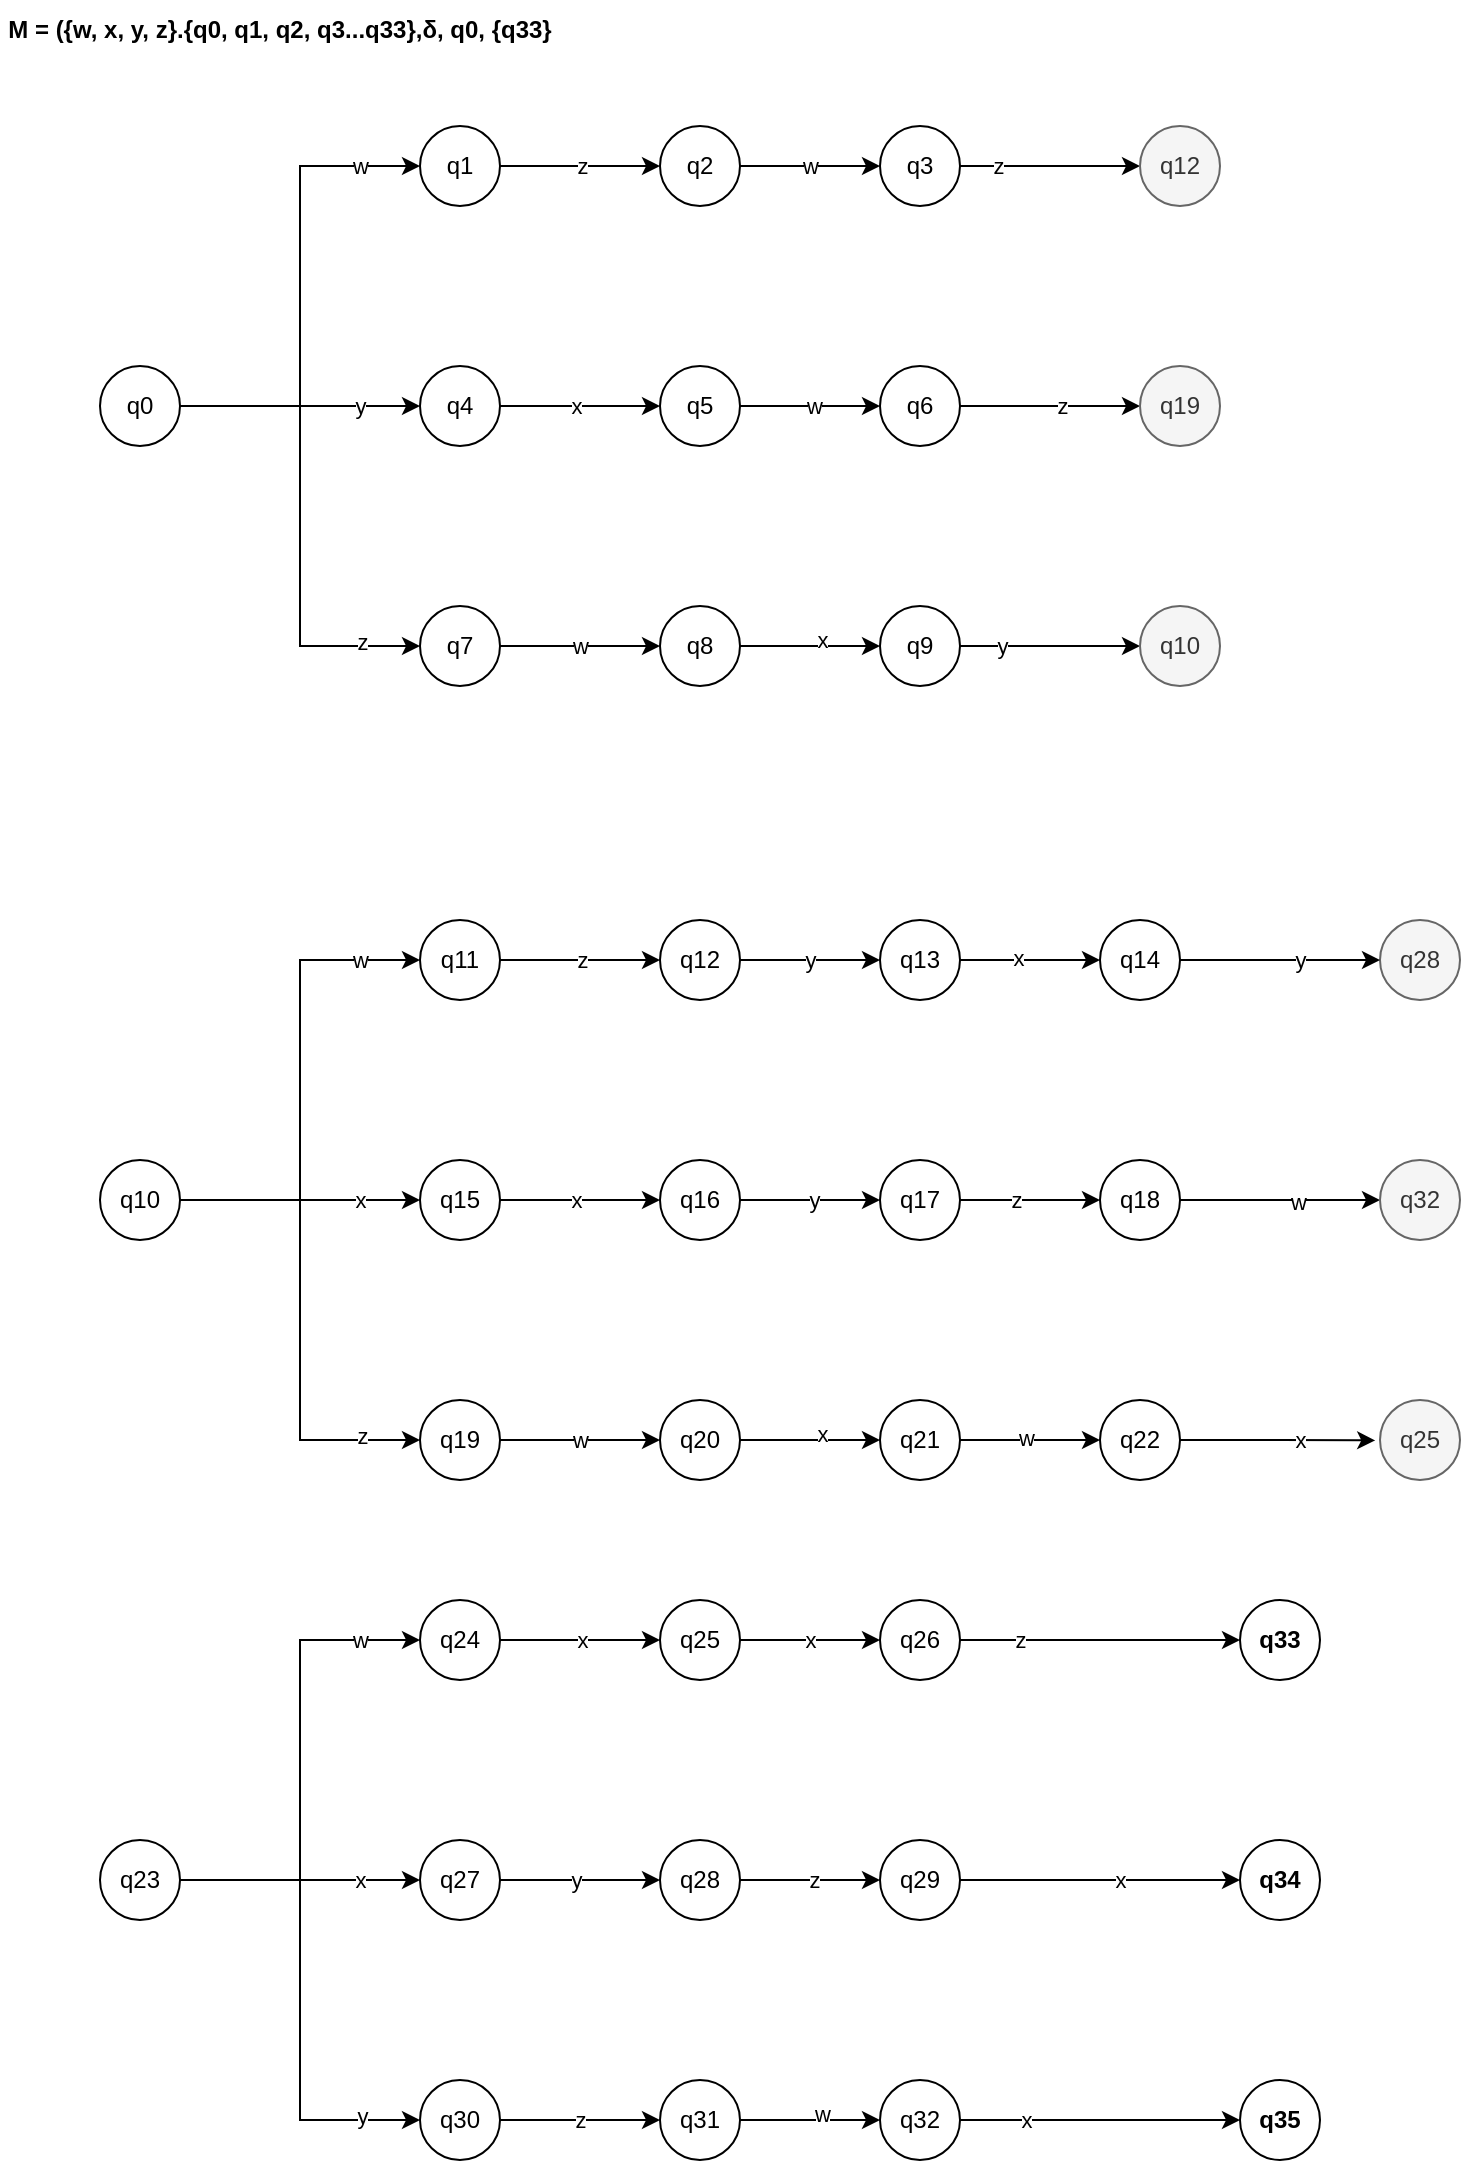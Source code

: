 <mxfile version="24.7.8">
  <diagram name="Page-1" id="ytKN1yEJvb9__po7pJUz">
    <mxGraphModel dx="1434" dy="772" grid="1" gridSize="10" guides="1" tooltips="1" connect="1" arrows="1" fold="1" page="1" pageScale="1" pageWidth="850" pageHeight="1100" math="0" shadow="0">
      <root>
        <mxCell id="0" />
        <mxCell id="1" parent="0" />
        <mxCell id="rap8g_OsDWdLjL0PqcoZ-1" style="edgeStyle=orthogonalEdgeStyle;rounded=0;orthogonalLoop=1;jettySize=auto;html=1;entryX=0;entryY=0.5;entryDx=0;entryDy=0;" edge="1" parent="1" source="rap8g_OsDWdLjL0PqcoZ-7" target="rap8g_OsDWdLjL0PqcoZ-13">
          <mxGeometry relative="1" as="geometry" />
        </mxCell>
        <mxCell id="rap8g_OsDWdLjL0PqcoZ-2" value="y" style="edgeLabel;html=1;align=center;verticalAlign=middle;resizable=0;points=[];" vertex="1" connectable="0" parent="rap8g_OsDWdLjL0PqcoZ-1">
          <mxGeometry x="0.504" relative="1" as="geometry">
            <mxPoint as="offset" />
          </mxGeometry>
        </mxCell>
        <mxCell id="rap8g_OsDWdLjL0PqcoZ-3" style="edgeStyle=orthogonalEdgeStyle;rounded=0;orthogonalLoop=1;jettySize=auto;html=1;exitX=1;exitY=0.5;exitDx=0;exitDy=0;entryX=0;entryY=0.5;entryDx=0;entryDy=0;" edge="1" parent="1" source="rap8g_OsDWdLjL0PqcoZ-7" target="rap8g_OsDWdLjL0PqcoZ-10">
          <mxGeometry relative="1" as="geometry" />
        </mxCell>
        <mxCell id="rap8g_OsDWdLjL0PqcoZ-4" value="w" style="edgeLabel;html=1;align=center;verticalAlign=middle;resizable=0;points=[];" vertex="1" connectable="0" parent="rap8g_OsDWdLjL0PqcoZ-3">
          <mxGeometry x="0.723" y="2" relative="1" as="geometry">
            <mxPoint x="3" y="2" as="offset" />
          </mxGeometry>
        </mxCell>
        <mxCell id="rap8g_OsDWdLjL0PqcoZ-5" style="edgeStyle=orthogonalEdgeStyle;rounded=0;orthogonalLoop=1;jettySize=auto;html=1;exitX=1;exitY=0.5;exitDx=0;exitDy=0;entryX=0;entryY=0.5;entryDx=0;entryDy=0;" edge="1" parent="1" source="rap8g_OsDWdLjL0PqcoZ-7" target="rap8g_OsDWdLjL0PqcoZ-16">
          <mxGeometry relative="1" as="geometry" />
        </mxCell>
        <mxCell id="rap8g_OsDWdLjL0PqcoZ-6" value="z" style="edgeLabel;html=1;align=center;verticalAlign=middle;resizable=0;points=[];" vertex="1" connectable="0" parent="rap8g_OsDWdLjL0PqcoZ-5">
          <mxGeometry x="0.756" y="2" relative="1" as="geometry">
            <mxPoint as="offset" />
          </mxGeometry>
        </mxCell>
        <mxCell id="rap8g_OsDWdLjL0PqcoZ-7" value="q0" style="ellipse;whiteSpace=wrap;html=1;" vertex="1" parent="1">
          <mxGeometry x="80" y="203" width="40" height="40" as="geometry" />
        </mxCell>
        <mxCell id="rap8g_OsDWdLjL0PqcoZ-8" style="edgeStyle=orthogonalEdgeStyle;rounded=0;orthogonalLoop=1;jettySize=auto;html=1;" edge="1" parent="1" source="rap8g_OsDWdLjL0PqcoZ-10" target="rap8g_OsDWdLjL0PqcoZ-19">
          <mxGeometry relative="1" as="geometry" />
        </mxCell>
        <mxCell id="rap8g_OsDWdLjL0PqcoZ-9" value="z" style="edgeLabel;html=1;align=center;verticalAlign=middle;resizable=0;points=[];" vertex="1" connectable="0" parent="rap8g_OsDWdLjL0PqcoZ-8">
          <mxGeometry x="0.008" y="-4" relative="1" as="geometry">
            <mxPoint y="-4" as="offset" />
          </mxGeometry>
        </mxCell>
        <mxCell id="rap8g_OsDWdLjL0PqcoZ-10" value="q1" style="ellipse;whiteSpace=wrap;html=1;" vertex="1" parent="1">
          <mxGeometry x="240" y="83" width="40" height="40" as="geometry" />
        </mxCell>
        <mxCell id="rap8g_OsDWdLjL0PqcoZ-11" style="edgeStyle=orthogonalEdgeStyle;rounded=0;orthogonalLoop=1;jettySize=auto;html=1;" edge="1" parent="1" source="rap8g_OsDWdLjL0PqcoZ-13" target="rap8g_OsDWdLjL0PqcoZ-22">
          <mxGeometry relative="1" as="geometry" />
        </mxCell>
        <mxCell id="rap8g_OsDWdLjL0PqcoZ-12" value="x" style="edgeLabel;html=1;align=center;verticalAlign=middle;resizable=0;points=[];" vertex="1" connectable="0" parent="rap8g_OsDWdLjL0PqcoZ-11">
          <mxGeometry x="-0.054" relative="1" as="geometry">
            <mxPoint as="offset" />
          </mxGeometry>
        </mxCell>
        <mxCell id="rap8g_OsDWdLjL0PqcoZ-13" value="q4" style="ellipse;whiteSpace=wrap;html=1;" vertex="1" parent="1">
          <mxGeometry x="240" y="203" width="40" height="40" as="geometry" />
        </mxCell>
        <mxCell id="rap8g_OsDWdLjL0PqcoZ-14" style="edgeStyle=orthogonalEdgeStyle;rounded=0;orthogonalLoop=1;jettySize=auto;html=1;exitX=1;exitY=0.5;exitDx=0;exitDy=0;" edge="1" parent="1" source="rap8g_OsDWdLjL0PqcoZ-16" target="rap8g_OsDWdLjL0PqcoZ-25">
          <mxGeometry relative="1" as="geometry" />
        </mxCell>
        <mxCell id="rap8g_OsDWdLjL0PqcoZ-15" value="w" style="edgeLabel;html=1;align=center;verticalAlign=middle;resizable=0;points=[];" vertex="1" connectable="0" parent="rap8g_OsDWdLjL0PqcoZ-14">
          <mxGeometry x="-0.096" y="-1" relative="1" as="geometry">
            <mxPoint x="4" y="-1" as="offset" />
          </mxGeometry>
        </mxCell>
        <mxCell id="rap8g_OsDWdLjL0PqcoZ-16" value="q7" style="ellipse;whiteSpace=wrap;html=1;" vertex="1" parent="1">
          <mxGeometry x="240" y="323" width="40" height="40" as="geometry" />
        </mxCell>
        <mxCell id="rap8g_OsDWdLjL0PqcoZ-17" style="edgeStyle=orthogonalEdgeStyle;rounded=0;orthogonalLoop=1;jettySize=auto;html=1;exitX=1;exitY=0.5;exitDx=0;exitDy=0;entryX=0;entryY=0.5;entryDx=0;entryDy=0;" edge="1" parent="1" source="rap8g_OsDWdLjL0PqcoZ-19" target="rap8g_OsDWdLjL0PqcoZ-30">
          <mxGeometry relative="1" as="geometry" />
        </mxCell>
        <mxCell id="rap8g_OsDWdLjL0PqcoZ-18" value="w" style="edgeLabel;html=1;align=center;verticalAlign=middle;resizable=0;points=[];" vertex="1" connectable="0" parent="rap8g_OsDWdLjL0PqcoZ-17">
          <mxGeometry x="-0.014" y="-3" relative="1" as="geometry">
            <mxPoint y="-3" as="offset" />
          </mxGeometry>
        </mxCell>
        <mxCell id="rap8g_OsDWdLjL0PqcoZ-19" value="q2" style="ellipse;whiteSpace=wrap;html=1;" vertex="1" parent="1">
          <mxGeometry x="360" y="83" width="40" height="40" as="geometry" />
        </mxCell>
        <mxCell id="rap8g_OsDWdLjL0PqcoZ-20" style="edgeStyle=orthogonalEdgeStyle;rounded=0;orthogonalLoop=1;jettySize=auto;html=1;exitX=1;exitY=0.5;exitDx=0;exitDy=0;entryX=0;entryY=0.5;entryDx=0;entryDy=0;" edge="1" parent="1" source="rap8g_OsDWdLjL0PqcoZ-22" target="rap8g_OsDWdLjL0PqcoZ-35">
          <mxGeometry relative="1" as="geometry" />
        </mxCell>
        <mxCell id="rap8g_OsDWdLjL0PqcoZ-21" value="w" style="edgeLabel;html=1;align=center;verticalAlign=middle;resizable=0;points=[];" vertex="1" connectable="0" parent="rap8g_OsDWdLjL0PqcoZ-20">
          <mxGeometry x="0.057" y="-2" relative="1" as="geometry">
            <mxPoint y="-2" as="offset" />
          </mxGeometry>
        </mxCell>
        <mxCell id="rap8g_OsDWdLjL0PqcoZ-22" value="q5" style="ellipse;whiteSpace=wrap;html=1;" vertex="1" parent="1">
          <mxGeometry x="360" y="203" width="40" height="40" as="geometry" />
        </mxCell>
        <mxCell id="rap8g_OsDWdLjL0PqcoZ-23" style="edgeStyle=orthogonalEdgeStyle;rounded=0;orthogonalLoop=1;jettySize=auto;html=1;entryX=0;entryY=0.5;entryDx=0;entryDy=0;" edge="1" parent="1" source="rap8g_OsDWdLjL0PqcoZ-25" target="rap8g_OsDWdLjL0PqcoZ-38">
          <mxGeometry relative="1" as="geometry" />
        </mxCell>
        <mxCell id="rap8g_OsDWdLjL0PqcoZ-24" value="x" style="edgeLabel;html=1;align=center;verticalAlign=middle;resizable=0;points=[];" vertex="1" connectable="0" parent="rap8g_OsDWdLjL0PqcoZ-23">
          <mxGeometry x="0.152" y="3" relative="1" as="geometry">
            <mxPoint as="offset" />
          </mxGeometry>
        </mxCell>
        <mxCell id="rap8g_OsDWdLjL0PqcoZ-25" value="q8" style="ellipse;whiteSpace=wrap;html=1;" vertex="1" parent="1">
          <mxGeometry x="360" y="323" width="40" height="40" as="geometry" />
        </mxCell>
        <mxCell id="rap8g_OsDWdLjL0PqcoZ-26" style="edgeStyle=orthogonalEdgeStyle;rounded=0;orthogonalLoop=1;jettySize=auto;html=1;exitX=1;exitY=0.5;exitDx=0;exitDy=0;entryX=0;entryY=0.5;entryDx=0;entryDy=0;" edge="1" parent="1" source="rap8g_OsDWdLjL0PqcoZ-30" target="rap8g_OsDWdLjL0PqcoZ-139">
          <mxGeometry relative="1" as="geometry">
            <mxPoint x="590" y="203" as="targetPoint" />
          </mxGeometry>
        </mxCell>
        <mxCell id="rap8g_OsDWdLjL0PqcoZ-27" value="z" style="edgeLabel;html=1;align=center;verticalAlign=middle;resizable=0;points=[];" vertex="1" connectable="0" parent="rap8g_OsDWdLjL0PqcoZ-26">
          <mxGeometry x="-0.578" y="-4" relative="1" as="geometry">
            <mxPoint y="-4" as="offset" />
          </mxGeometry>
        </mxCell>
        <mxCell id="rap8g_OsDWdLjL0PqcoZ-30" value="q3" style="ellipse;whiteSpace=wrap;html=1;" vertex="1" parent="1">
          <mxGeometry x="470" y="83" width="40" height="40" as="geometry" />
        </mxCell>
        <mxCell id="rap8g_OsDWdLjL0PqcoZ-31" style="edgeStyle=orthogonalEdgeStyle;rounded=0;orthogonalLoop=1;jettySize=auto;html=1;exitX=1;exitY=0.5;exitDx=0;exitDy=0;entryX=0;entryY=0.5;entryDx=0;entryDy=0;" edge="1" parent="1" source="rap8g_OsDWdLjL0PqcoZ-35" target="rap8g_OsDWdLjL0PqcoZ-140">
          <mxGeometry relative="1" as="geometry">
            <mxPoint x="570" y="223" as="targetPoint" />
          </mxGeometry>
        </mxCell>
        <mxCell id="rap8g_OsDWdLjL0PqcoZ-32" value="z" style="edgeLabel;html=1;align=center;verticalAlign=middle;resizable=0;points=[];" vertex="1" connectable="0" parent="rap8g_OsDWdLjL0PqcoZ-31">
          <mxGeometry x="0.133" y="-1" relative="1" as="geometry">
            <mxPoint y="-1" as="offset" />
          </mxGeometry>
        </mxCell>
        <mxCell id="rap8g_OsDWdLjL0PqcoZ-35" value="q6" style="ellipse;whiteSpace=wrap;html=1;" vertex="1" parent="1">
          <mxGeometry x="470" y="203" width="40" height="40" as="geometry" />
        </mxCell>
        <mxCell id="rap8g_OsDWdLjL0PqcoZ-36" style="edgeStyle=orthogonalEdgeStyle;rounded=0;orthogonalLoop=1;jettySize=auto;html=1;exitX=1;exitY=0.5;exitDx=0;exitDy=0;entryX=0;entryY=0.5;entryDx=0;entryDy=0;" edge="1" parent="1" source="rap8g_OsDWdLjL0PqcoZ-38" target="rap8g_OsDWdLjL0PqcoZ-144">
          <mxGeometry relative="1" as="geometry">
            <mxPoint x="590" y="243" as="targetPoint" />
          </mxGeometry>
        </mxCell>
        <mxCell id="rap8g_OsDWdLjL0PqcoZ-37" value="y" style="edgeLabel;html=1;align=center;verticalAlign=middle;resizable=0;points=[];" vertex="1" connectable="0" parent="rap8g_OsDWdLjL0PqcoZ-36">
          <mxGeometry x="-0.533" relative="1" as="geometry">
            <mxPoint as="offset" />
          </mxGeometry>
        </mxCell>
        <mxCell id="rap8g_OsDWdLjL0PqcoZ-38" value="q9" style="ellipse;whiteSpace=wrap;html=1;" vertex="1" parent="1">
          <mxGeometry x="470" y="323" width="40" height="40" as="geometry" />
        </mxCell>
        <mxCell id="rap8g_OsDWdLjL0PqcoZ-40" style="edgeStyle=orthogonalEdgeStyle;rounded=0;orthogonalLoop=1;jettySize=auto;html=1;entryX=0;entryY=0.5;entryDx=0;entryDy=0;" edge="1" parent="1" source="rap8g_OsDWdLjL0PqcoZ-46" target="rap8g_OsDWdLjL0PqcoZ-52">
          <mxGeometry relative="1" as="geometry" />
        </mxCell>
        <mxCell id="rap8g_OsDWdLjL0PqcoZ-41" value="x" style="edgeLabel;html=1;align=center;verticalAlign=middle;resizable=0;points=[];" vertex="1" connectable="0" parent="rap8g_OsDWdLjL0PqcoZ-40">
          <mxGeometry x="0.504" relative="1" as="geometry">
            <mxPoint as="offset" />
          </mxGeometry>
        </mxCell>
        <mxCell id="rap8g_OsDWdLjL0PqcoZ-42" style="edgeStyle=orthogonalEdgeStyle;rounded=0;orthogonalLoop=1;jettySize=auto;html=1;exitX=1;exitY=0.5;exitDx=0;exitDy=0;entryX=0;entryY=0.5;entryDx=0;entryDy=0;" edge="1" parent="1" source="rap8g_OsDWdLjL0PqcoZ-46" target="rap8g_OsDWdLjL0PqcoZ-49">
          <mxGeometry relative="1" as="geometry" />
        </mxCell>
        <mxCell id="rap8g_OsDWdLjL0PqcoZ-43" value="w" style="edgeLabel;html=1;align=center;verticalAlign=middle;resizable=0;points=[];" vertex="1" connectable="0" parent="rap8g_OsDWdLjL0PqcoZ-42">
          <mxGeometry x="0.723" y="2" relative="1" as="geometry">
            <mxPoint x="3" y="2" as="offset" />
          </mxGeometry>
        </mxCell>
        <mxCell id="rap8g_OsDWdLjL0PqcoZ-44" style="edgeStyle=orthogonalEdgeStyle;rounded=0;orthogonalLoop=1;jettySize=auto;html=1;exitX=1;exitY=0.5;exitDx=0;exitDy=0;entryX=0;entryY=0.5;entryDx=0;entryDy=0;" edge="1" parent="1" source="rap8g_OsDWdLjL0PqcoZ-46" target="rap8g_OsDWdLjL0PqcoZ-55">
          <mxGeometry relative="1" as="geometry" />
        </mxCell>
        <mxCell id="rap8g_OsDWdLjL0PqcoZ-45" value="y" style="edgeLabel;html=1;align=center;verticalAlign=middle;resizable=0;points=[];" vertex="1" connectable="0" parent="rap8g_OsDWdLjL0PqcoZ-44">
          <mxGeometry x="0.756" y="2" relative="1" as="geometry">
            <mxPoint as="offset" />
          </mxGeometry>
        </mxCell>
        <mxCell id="rap8g_OsDWdLjL0PqcoZ-46" value="q23" style="ellipse;whiteSpace=wrap;html=1;" vertex="1" parent="1">
          <mxGeometry x="80" y="940" width="40" height="40" as="geometry" />
        </mxCell>
        <mxCell id="rap8g_OsDWdLjL0PqcoZ-47" style="edgeStyle=orthogonalEdgeStyle;rounded=0;orthogonalLoop=1;jettySize=auto;html=1;" edge="1" parent="1" source="rap8g_OsDWdLjL0PqcoZ-49" target="rap8g_OsDWdLjL0PqcoZ-58">
          <mxGeometry relative="1" as="geometry" />
        </mxCell>
        <mxCell id="rap8g_OsDWdLjL0PqcoZ-48" value="x" style="edgeLabel;html=1;align=center;verticalAlign=middle;resizable=0;points=[];" vertex="1" connectable="0" parent="rap8g_OsDWdLjL0PqcoZ-47">
          <mxGeometry x="0.008" y="-4" relative="1" as="geometry">
            <mxPoint y="-4" as="offset" />
          </mxGeometry>
        </mxCell>
        <mxCell id="rap8g_OsDWdLjL0PqcoZ-49" value="q24" style="ellipse;whiteSpace=wrap;html=1;" vertex="1" parent="1">
          <mxGeometry x="240" y="820" width="40" height="40" as="geometry" />
        </mxCell>
        <mxCell id="rap8g_OsDWdLjL0PqcoZ-50" style="edgeStyle=orthogonalEdgeStyle;rounded=0;orthogonalLoop=1;jettySize=auto;html=1;" edge="1" parent="1" source="rap8g_OsDWdLjL0PqcoZ-52" target="rap8g_OsDWdLjL0PqcoZ-61">
          <mxGeometry relative="1" as="geometry" />
        </mxCell>
        <mxCell id="rap8g_OsDWdLjL0PqcoZ-51" value="y" style="edgeLabel;html=1;align=center;verticalAlign=middle;resizable=0;points=[];" vertex="1" connectable="0" parent="rap8g_OsDWdLjL0PqcoZ-50">
          <mxGeometry x="-0.054" relative="1" as="geometry">
            <mxPoint as="offset" />
          </mxGeometry>
        </mxCell>
        <mxCell id="rap8g_OsDWdLjL0PqcoZ-52" value="q27" style="ellipse;whiteSpace=wrap;html=1;" vertex="1" parent="1">
          <mxGeometry x="240" y="940" width="40" height="40" as="geometry" />
        </mxCell>
        <mxCell id="rap8g_OsDWdLjL0PqcoZ-53" style="edgeStyle=orthogonalEdgeStyle;rounded=0;orthogonalLoop=1;jettySize=auto;html=1;exitX=1;exitY=0.5;exitDx=0;exitDy=0;" edge="1" parent="1" source="rap8g_OsDWdLjL0PqcoZ-55" target="rap8g_OsDWdLjL0PqcoZ-64">
          <mxGeometry relative="1" as="geometry" />
        </mxCell>
        <mxCell id="rap8g_OsDWdLjL0PqcoZ-54" value="z" style="edgeLabel;html=1;align=center;verticalAlign=middle;resizable=0;points=[];" vertex="1" connectable="0" parent="rap8g_OsDWdLjL0PqcoZ-53">
          <mxGeometry x="-0.096" y="-1" relative="1" as="geometry">
            <mxPoint x="4" y="-1" as="offset" />
          </mxGeometry>
        </mxCell>
        <mxCell id="rap8g_OsDWdLjL0PqcoZ-55" value="q30" style="ellipse;whiteSpace=wrap;html=1;" vertex="1" parent="1">
          <mxGeometry x="240" y="1060" width="40" height="40" as="geometry" />
        </mxCell>
        <mxCell id="rap8g_OsDWdLjL0PqcoZ-56" style="edgeStyle=orthogonalEdgeStyle;rounded=0;orthogonalLoop=1;jettySize=auto;html=1;exitX=1;exitY=0.5;exitDx=0;exitDy=0;entryX=0;entryY=0.5;entryDx=0;entryDy=0;" edge="1" parent="1" source="rap8g_OsDWdLjL0PqcoZ-58" target="rap8g_OsDWdLjL0PqcoZ-67">
          <mxGeometry relative="1" as="geometry" />
        </mxCell>
        <mxCell id="rap8g_OsDWdLjL0PqcoZ-57" value="x" style="edgeLabel;html=1;align=center;verticalAlign=middle;resizable=0;points=[];" vertex="1" connectable="0" parent="rap8g_OsDWdLjL0PqcoZ-56">
          <mxGeometry x="-0.014" y="-3" relative="1" as="geometry">
            <mxPoint y="-3" as="offset" />
          </mxGeometry>
        </mxCell>
        <mxCell id="rap8g_OsDWdLjL0PqcoZ-58" value="q25" style="ellipse;whiteSpace=wrap;html=1;" vertex="1" parent="1">
          <mxGeometry x="360" y="820" width="40" height="40" as="geometry" />
        </mxCell>
        <mxCell id="rap8g_OsDWdLjL0PqcoZ-59" style="edgeStyle=orthogonalEdgeStyle;rounded=0;orthogonalLoop=1;jettySize=auto;html=1;exitX=1;exitY=0.5;exitDx=0;exitDy=0;entryX=0;entryY=0.5;entryDx=0;entryDy=0;" edge="1" parent="1" source="rap8g_OsDWdLjL0PqcoZ-61" target="rap8g_OsDWdLjL0PqcoZ-70">
          <mxGeometry relative="1" as="geometry" />
        </mxCell>
        <mxCell id="rap8g_OsDWdLjL0PqcoZ-60" value="z" style="edgeLabel;html=1;align=center;verticalAlign=middle;resizable=0;points=[];" vertex="1" connectable="0" parent="rap8g_OsDWdLjL0PqcoZ-59">
          <mxGeometry x="0.057" y="-2" relative="1" as="geometry">
            <mxPoint y="-2" as="offset" />
          </mxGeometry>
        </mxCell>
        <mxCell id="rap8g_OsDWdLjL0PqcoZ-61" value="q28" style="ellipse;whiteSpace=wrap;html=1;" vertex="1" parent="1">
          <mxGeometry x="360" y="940" width="40" height="40" as="geometry" />
        </mxCell>
        <mxCell id="rap8g_OsDWdLjL0PqcoZ-62" style="edgeStyle=orthogonalEdgeStyle;rounded=0;orthogonalLoop=1;jettySize=auto;html=1;entryX=0;entryY=0.5;entryDx=0;entryDy=0;" edge="1" parent="1" source="rap8g_OsDWdLjL0PqcoZ-64" target="rap8g_OsDWdLjL0PqcoZ-73">
          <mxGeometry relative="1" as="geometry" />
        </mxCell>
        <mxCell id="rap8g_OsDWdLjL0PqcoZ-63" value="w" style="edgeLabel;html=1;align=center;verticalAlign=middle;resizable=0;points=[];" vertex="1" connectable="0" parent="rap8g_OsDWdLjL0PqcoZ-62">
          <mxGeometry x="0.152" y="3" relative="1" as="geometry">
            <mxPoint as="offset" />
          </mxGeometry>
        </mxCell>
        <mxCell id="rap8g_OsDWdLjL0PqcoZ-64" value="q31" style="ellipse;whiteSpace=wrap;html=1;" vertex="1" parent="1">
          <mxGeometry x="360" y="1060" width="40" height="40" as="geometry" />
        </mxCell>
        <mxCell id="rap8g_OsDWdLjL0PqcoZ-65" style="edgeStyle=orthogonalEdgeStyle;rounded=0;orthogonalLoop=1;jettySize=auto;html=1;exitX=1;exitY=0.5;exitDx=0;exitDy=0;" edge="1" parent="1" source="rap8g_OsDWdLjL0PqcoZ-67" target="rap8g_OsDWdLjL0PqcoZ-153">
          <mxGeometry relative="1" as="geometry" />
        </mxCell>
        <mxCell id="rap8g_OsDWdLjL0PqcoZ-66" value="z" style="edgeLabel;html=1;align=center;verticalAlign=middle;resizable=0;points=[];" vertex="1" connectable="0" parent="rap8g_OsDWdLjL0PqcoZ-65">
          <mxGeometry x="-0.578" y="-4" relative="1" as="geometry">
            <mxPoint y="-4" as="offset" />
          </mxGeometry>
        </mxCell>
        <mxCell id="rap8g_OsDWdLjL0PqcoZ-67" value="q26" style="ellipse;whiteSpace=wrap;html=1;" vertex="1" parent="1">
          <mxGeometry x="470" y="820" width="40" height="40" as="geometry" />
        </mxCell>
        <mxCell id="rap8g_OsDWdLjL0PqcoZ-68" style="edgeStyle=orthogonalEdgeStyle;rounded=0;orthogonalLoop=1;jettySize=auto;html=1;exitX=1;exitY=0.5;exitDx=0;exitDy=0;entryX=0;entryY=0.5;entryDx=0;entryDy=0;" edge="1" parent="1" source="rap8g_OsDWdLjL0PqcoZ-70" target="rap8g_OsDWdLjL0PqcoZ-154">
          <mxGeometry relative="1" as="geometry">
            <mxPoint x="570" y="960" as="targetPoint" />
          </mxGeometry>
        </mxCell>
        <mxCell id="rap8g_OsDWdLjL0PqcoZ-69" value="x" style="edgeLabel;html=1;align=center;verticalAlign=middle;resizable=0;points=[];" vertex="1" connectable="0" parent="rap8g_OsDWdLjL0PqcoZ-68">
          <mxGeometry x="0.133" y="-1" relative="1" as="geometry">
            <mxPoint y="-1" as="offset" />
          </mxGeometry>
        </mxCell>
        <mxCell id="rap8g_OsDWdLjL0PqcoZ-70" value="q29" style="ellipse;whiteSpace=wrap;html=1;" vertex="1" parent="1">
          <mxGeometry x="470" y="940" width="40" height="40" as="geometry" />
        </mxCell>
        <mxCell id="rap8g_OsDWdLjL0PqcoZ-71" style="edgeStyle=orthogonalEdgeStyle;rounded=0;orthogonalLoop=1;jettySize=auto;html=1;exitX=1;exitY=0.5;exitDx=0;exitDy=0;entryX=0;entryY=0.5;entryDx=0;entryDy=0;" edge="1" parent="1" source="rap8g_OsDWdLjL0PqcoZ-73" target="rap8g_OsDWdLjL0PqcoZ-155">
          <mxGeometry relative="1" as="geometry">
            <mxPoint x="590" y="980" as="targetPoint" />
          </mxGeometry>
        </mxCell>
        <mxCell id="rap8g_OsDWdLjL0PqcoZ-72" value="x" style="edgeLabel;html=1;align=center;verticalAlign=middle;resizable=0;points=[];" vertex="1" connectable="0" parent="rap8g_OsDWdLjL0PqcoZ-71">
          <mxGeometry x="-0.533" relative="1" as="geometry">
            <mxPoint as="offset" />
          </mxGeometry>
        </mxCell>
        <mxCell id="rap8g_OsDWdLjL0PqcoZ-73" value="q32" style="ellipse;whiteSpace=wrap;html=1;" vertex="1" parent="1">
          <mxGeometry x="470" y="1060" width="40" height="40" as="geometry" />
        </mxCell>
        <mxCell id="rap8g_OsDWdLjL0PqcoZ-75" style="edgeStyle=orthogonalEdgeStyle;rounded=0;orthogonalLoop=1;jettySize=auto;html=1;entryX=0;entryY=0.5;entryDx=0;entryDy=0;" edge="1" parent="1" source="rap8g_OsDWdLjL0PqcoZ-81" target="rap8g_OsDWdLjL0PqcoZ-87">
          <mxGeometry relative="1" as="geometry" />
        </mxCell>
        <mxCell id="rap8g_OsDWdLjL0PqcoZ-76" value="x" style="edgeLabel;html=1;align=center;verticalAlign=middle;resizable=0;points=[];" vertex="1" connectable="0" parent="rap8g_OsDWdLjL0PqcoZ-75">
          <mxGeometry x="0.504" relative="1" as="geometry">
            <mxPoint as="offset" />
          </mxGeometry>
        </mxCell>
        <mxCell id="rap8g_OsDWdLjL0PqcoZ-77" style="edgeStyle=orthogonalEdgeStyle;rounded=0;orthogonalLoop=1;jettySize=auto;html=1;exitX=1;exitY=0.5;exitDx=0;exitDy=0;entryX=0;entryY=0.5;entryDx=0;entryDy=0;" edge="1" parent="1" source="rap8g_OsDWdLjL0PqcoZ-81" target="rap8g_OsDWdLjL0PqcoZ-84">
          <mxGeometry relative="1" as="geometry" />
        </mxCell>
        <mxCell id="rap8g_OsDWdLjL0PqcoZ-78" value="w" style="edgeLabel;html=1;align=center;verticalAlign=middle;resizable=0;points=[];" vertex="1" connectable="0" parent="rap8g_OsDWdLjL0PqcoZ-77">
          <mxGeometry x="0.723" y="2" relative="1" as="geometry">
            <mxPoint x="3" y="2" as="offset" />
          </mxGeometry>
        </mxCell>
        <mxCell id="rap8g_OsDWdLjL0PqcoZ-79" style="edgeStyle=orthogonalEdgeStyle;rounded=0;orthogonalLoop=1;jettySize=auto;html=1;exitX=1;exitY=0.5;exitDx=0;exitDy=0;entryX=0;entryY=0.5;entryDx=0;entryDy=0;" edge="1" parent="1" source="rap8g_OsDWdLjL0PqcoZ-81" target="rap8g_OsDWdLjL0PqcoZ-90">
          <mxGeometry relative="1" as="geometry" />
        </mxCell>
        <mxCell id="rap8g_OsDWdLjL0PqcoZ-80" value="z" style="edgeLabel;html=1;align=center;verticalAlign=middle;resizable=0;points=[];" vertex="1" connectable="0" parent="rap8g_OsDWdLjL0PqcoZ-79">
          <mxGeometry x="0.756" y="2" relative="1" as="geometry">
            <mxPoint as="offset" />
          </mxGeometry>
        </mxCell>
        <mxCell id="rap8g_OsDWdLjL0PqcoZ-81" value="q10" style="ellipse;whiteSpace=wrap;html=1;" vertex="1" parent="1">
          <mxGeometry x="80" y="600" width="40" height="40" as="geometry" />
        </mxCell>
        <mxCell id="rap8g_OsDWdLjL0PqcoZ-82" style="edgeStyle=orthogonalEdgeStyle;rounded=0;orthogonalLoop=1;jettySize=auto;html=1;" edge="1" parent="1" source="rap8g_OsDWdLjL0PqcoZ-84" target="rap8g_OsDWdLjL0PqcoZ-93">
          <mxGeometry relative="1" as="geometry" />
        </mxCell>
        <mxCell id="rap8g_OsDWdLjL0PqcoZ-83" value="z" style="edgeLabel;html=1;align=center;verticalAlign=middle;resizable=0;points=[];" vertex="1" connectable="0" parent="rap8g_OsDWdLjL0PqcoZ-82">
          <mxGeometry x="0.008" y="-4" relative="1" as="geometry">
            <mxPoint y="-4" as="offset" />
          </mxGeometry>
        </mxCell>
        <mxCell id="rap8g_OsDWdLjL0PqcoZ-84" value="q11" style="ellipse;whiteSpace=wrap;html=1;" vertex="1" parent="1">
          <mxGeometry x="240" y="480" width="40" height="40" as="geometry" />
        </mxCell>
        <mxCell id="rap8g_OsDWdLjL0PqcoZ-85" style="edgeStyle=orthogonalEdgeStyle;rounded=0;orthogonalLoop=1;jettySize=auto;html=1;" edge="1" parent="1" source="rap8g_OsDWdLjL0PqcoZ-87" target="rap8g_OsDWdLjL0PqcoZ-96">
          <mxGeometry relative="1" as="geometry" />
        </mxCell>
        <mxCell id="rap8g_OsDWdLjL0PqcoZ-86" value="x" style="edgeLabel;html=1;align=center;verticalAlign=middle;resizable=0;points=[];" vertex="1" connectable="0" parent="rap8g_OsDWdLjL0PqcoZ-85">
          <mxGeometry x="-0.054" relative="1" as="geometry">
            <mxPoint as="offset" />
          </mxGeometry>
        </mxCell>
        <mxCell id="rap8g_OsDWdLjL0PqcoZ-87" value="q15" style="ellipse;whiteSpace=wrap;html=1;" vertex="1" parent="1">
          <mxGeometry x="240" y="600" width="40" height="40" as="geometry" />
        </mxCell>
        <mxCell id="rap8g_OsDWdLjL0PqcoZ-88" style="edgeStyle=orthogonalEdgeStyle;rounded=0;orthogonalLoop=1;jettySize=auto;html=1;exitX=1;exitY=0.5;exitDx=0;exitDy=0;" edge="1" parent="1" source="rap8g_OsDWdLjL0PqcoZ-90" target="rap8g_OsDWdLjL0PqcoZ-99">
          <mxGeometry relative="1" as="geometry" />
        </mxCell>
        <mxCell id="rap8g_OsDWdLjL0PqcoZ-89" value="w" style="edgeLabel;html=1;align=center;verticalAlign=middle;resizable=0;points=[];" vertex="1" connectable="0" parent="rap8g_OsDWdLjL0PqcoZ-88">
          <mxGeometry x="-0.096" y="-1" relative="1" as="geometry">
            <mxPoint x="4" y="-1" as="offset" />
          </mxGeometry>
        </mxCell>
        <mxCell id="rap8g_OsDWdLjL0PqcoZ-90" value="q19" style="ellipse;whiteSpace=wrap;html=1;" vertex="1" parent="1">
          <mxGeometry x="240" y="720" width="40" height="40" as="geometry" />
        </mxCell>
        <mxCell id="rap8g_OsDWdLjL0PqcoZ-91" style="edgeStyle=orthogonalEdgeStyle;rounded=0;orthogonalLoop=1;jettySize=auto;html=1;exitX=1;exitY=0.5;exitDx=0;exitDy=0;entryX=0;entryY=0.5;entryDx=0;entryDy=0;" edge="1" parent="1" source="rap8g_OsDWdLjL0PqcoZ-93" target="rap8g_OsDWdLjL0PqcoZ-102">
          <mxGeometry relative="1" as="geometry" />
        </mxCell>
        <mxCell id="rap8g_OsDWdLjL0PqcoZ-92" value="y" style="edgeLabel;html=1;align=center;verticalAlign=middle;resizable=0;points=[];" vertex="1" connectable="0" parent="rap8g_OsDWdLjL0PqcoZ-91">
          <mxGeometry x="-0.014" y="-3" relative="1" as="geometry">
            <mxPoint y="-3" as="offset" />
          </mxGeometry>
        </mxCell>
        <mxCell id="rap8g_OsDWdLjL0PqcoZ-93" value="q12" style="ellipse;whiteSpace=wrap;html=1;" vertex="1" parent="1">
          <mxGeometry x="360" y="480" width="40" height="40" as="geometry" />
        </mxCell>
        <mxCell id="rap8g_OsDWdLjL0PqcoZ-94" style="edgeStyle=orthogonalEdgeStyle;rounded=0;orthogonalLoop=1;jettySize=auto;html=1;exitX=1;exitY=0.5;exitDx=0;exitDy=0;entryX=0;entryY=0.5;entryDx=0;entryDy=0;" edge="1" parent="1" source="rap8g_OsDWdLjL0PqcoZ-96" target="rap8g_OsDWdLjL0PqcoZ-105">
          <mxGeometry relative="1" as="geometry" />
        </mxCell>
        <mxCell id="rap8g_OsDWdLjL0PqcoZ-95" value="y" style="edgeLabel;html=1;align=center;verticalAlign=middle;resizable=0;points=[];" vertex="1" connectable="0" parent="rap8g_OsDWdLjL0PqcoZ-94">
          <mxGeometry x="0.057" y="-2" relative="1" as="geometry">
            <mxPoint y="-2" as="offset" />
          </mxGeometry>
        </mxCell>
        <mxCell id="rap8g_OsDWdLjL0PqcoZ-96" value="q16" style="ellipse;whiteSpace=wrap;html=1;" vertex="1" parent="1">
          <mxGeometry x="360" y="600" width="40" height="40" as="geometry" />
        </mxCell>
        <mxCell id="rap8g_OsDWdLjL0PqcoZ-97" style="edgeStyle=orthogonalEdgeStyle;rounded=0;orthogonalLoop=1;jettySize=auto;html=1;entryX=0;entryY=0.5;entryDx=0;entryDy=0;" edge="1" parent="1" source="rap8g_OsDWdLjL0PqcoZ-99" target="rap8g_OsDWdLjL0PqcoZ-108">
          <mxGeometry relative="1" as="geometry" />
        </mxCell>
        <mxCell id="rap8g_OsDWdLjL0PqcoZ-98" value="x" style="edgeLabel;html=1;align=center;verticalAlign=middle;resizable=0;points=[];" vertex="1" connectable="0" parent="rap8g_OsDWdLjL0PqcoZ-97">
          <mxGeometry x="0.152" y="3" relative="1" as="geometry">
            <mxPoint as="offset" />
          </mxGeometry>
        </mxCell>
        <mxCell id="rap8g_OsDWdLjL0PqcoZ-99" value="q20" style="ellipse;whiteSpace=wrap;html=1;" vertex="1" parent="1">
          <mxGeometry x="360" y="720" width="40" height="40" as="geometry" />
        </mxCell>
        <mxCell id="rap8g_OsDWdLjL0PqcoZ-100" style="edgeStyle=orthogonalEdgeStyle;rounded=0;orthogonalLoop=1;jettySize=auto;html=1;exitX=1;exitY=0.5;exitDx=0;exitDy=0;entryX=0;entryY=0.5;entryDx=0;entryDy=0;" edge="1" parent="1" source="rap8g_OsDWdLjL0PqcoZ-102" target="rap8g_OsDWdLjL0PqcoZ-114">
          <mxGeometry relative="1" as="geometry" />
        </mxCell>
        <mxCell id="rap8g_OsDWdLjL0PqcoZ-101" value="x" style="edgeLabel;html=1;align=center;verticalAlign=middle;resizable=0;points=[];" vertex="1" connectable="0" parent="rap8g_OsDWdLjL0PqcoZ-100">
          <mxGeometry x="-0.187" y="1" relative="1" as="geometry">
            <mxPoint as="offset" />
          </mxGeometry>
        </mxCell>
        <mxCell id="rap8g_OsDWdLjL0PqcoZ-102" value="q13" style="ellipse;whiteSpace=wrap;html=1;" vertex="1" parent="1">
          <mxGeometry x="470" y="480" width="40" height="40" as="geometry" />
        </mxCell>
        <mxCell id="rap8g_OsDWdLjL0PqcoZ-103" style="edgeStyle=orthogonalEdgeStyle;rounded=0;orthogonalLoop=1;jettySize=auto;html=1;exitX=1;exitY=0.5;exitDx=0;exitDy=0;" edge="1" parent="1" source="rap8g_OsDWdLjL0PqcoZ-105" target="rap8g_OsDWdLjL0PqcoZ-119">
          <mxGeometry relative="1" as="geometry" />
        </mxCell>
        <mxCell id="rap8g_OsDWdLjL0PqcoZ-104" value="z" style="edgeLabel;html=1;align=center;verticalAlign=middle;resizable=0;points=[];" vertex="1" connectable="0" parent="rap8g_OsDWdLjL0PqcoZ-103">
          <mxGeometry x="-0.196" relative="1" as="geometry">
            <mxPoint as="offset" />
          </mxGeometry>
        </mxCell>
        <mxCell id="rap8g_OsDWdLjL0PqcoZ-105" value="q17" style="ellipse;whiteSpace=wrap;html=1;" vertex="1" parent="1">
          <mxGeometry x="470" y="600" width="40" height="40" as="geometry" />
        </mxCell>
        <mxCell id="rap8g_OsDWdLjL0PqcoZ-106" style="edgeStyle=orthogonalEdgeStyle;rounded=0;orthogonalLoop=1;jettySize=auto;html=1;entryX=0;entryY=0.5;entryDx=0;entryDy=0;" edge="1" parent="1" source="rap8g_OsDWdLjL0PqcoZ-108" target="rap8g_OsDWdLjL0PqcoZ-124">
          <mxGeometry relative="1" as="geometry" />
        </mxCell>
        <mxCell id="rap8g_OsDWdLjL0PqcoZ-107" value="w" style="edgeLabel;html=1;align=center;verticalAlign=middle;resizable=0;points=[];" vertex="1" connectable="0" parent="rap8g_OsDWdLjL0PqcoZ-106">
          <mxGeometry x="-0.064" y="1" relative="1" as="geometry">
            <mxPoint as="offset" />
          </mxGeometry>
        </mxCell>
        <mxCell id="rap8g_OsDWdLjL0PqcoZ-108" value="q21" style="ellipse;whiteSpace=wrap;html=1;" vertex="1" parent="1">
          <mxGeometry x="470" y="720" width="40" height="40" as="geometry" />
        </mxCell>
        <mxCell id="rap8g_OsDWdLjL0PqcoZ-109" value="q28" style="ellipse;whiteSpace=wrap;html=1;fillColor=#f5f5f5;fontColor=#333333;strokeColor=#666666;" vertex="1" parent="1">
          <mxGeometry x="720" y="480" width="40" height="40" as="geometry" />
        </mxCell>
        <mxCell id="rap8g_OsDWdLjL0PqcoZ-110" style="edgeStyle=orthogonalEdgeStyle;rounded=0;orthogonalLoop=1;jettySize=auto;html=1;exitX=1;exitY=0.5;exitDx=0;exitDy=0;entryX=0;entryY=0.5;entryDx=0;entryDy=0;" edge="1" parent="1" source="rap8g_OsDWdLjL0PqcoZ-114" target="rap8g_OsDWdLjL0PqcoZ-109">
          <mxGeometry relative="1" as="geometry">
            <Array as="points" />
          </mxGeometry>
        </mxCell>
        <mxCell id="rap8g_OsDWdLjL0PqcoZ-111" value="y" style="edgeLabel;html=1;align=center;verticalAlign=middle;resizable=0;points=[];" vertex="1" connectable="0" parent="rap8g_OsDWdLjL0PqcoZ-110">
          <mxGeometry x="-0.424" relative="1" as="geometry">
            <mxPoint x="31" as="offset" />
          </mxGeometry>
        </mxCell>
        <mxCell id="rap8g_OsDWdLjL0PqcoZ-114" value="q14" style="ellipse;whiteSpace=wrap;html=1;" vertex="1" parent="1">
          <mxGeometry x="580" y="480" width="40" height="40" as="geometry" />
        </mxCell>
        <mxCell id="rap8g_OsDWdLjL0PqcoZ-115" style="edgeStyle=orthogonalEdgeStyle;rounded=0;orthogonalLoop=1;jettySize=auto;html=1;exitX=1;exitY=0.5;exitDx=0;exitDy=0;entryX=0;entryY=0.5;entryDx=0;entryDy=0;" edge="1" parent="1" source="rap8g_OsDWdLjL0PqcoZ-119" target="rap8g_OsDWdLjL0PqcoZ-146">
          <mxGeometry relative="1" as="geometry" />
        </mxCell>
        <mxCell id="rap8g_OsDWdLjL0PqcoZ-116" value="w" style="edgeLabel;html=1;align=center;verticalAlign=middle;resizable=0;points=[];" vertex="1" connectable="0" parent="rap8g_OsDWdLjL0PqcoZ-115">
          <mxGeometry x="0.178" y="-1" relative="1" as="geometry">
            <mxPoint as="offset" />
          </mxGeometry>
        </mxCell>
        <mxCell id="rap8g_OsDWdLjL0PqcoZ-119" value="q18" style="ellipse;whiteSpace=wrap;html=1;" vertex="1" parent="1">
          <mxGeometry x="580" y="600" width="40" height="40" as="geometry" />
        </mxCell>
        <mxCell id="rap8g_OsDWdLjL0PqcoZ-124" value="q22" style="ellipse;whiteSpace=wrap;html=1;" vertex="1" parent="1">
          <mxGeometry x="580" y="720" width="40" height="40" as="geometry" />
        </mxCell>
        <mxCell id="rap8g_OsDWdLjL0PqcoZ-139" value="q12" style="ellipse;whiteSpace=wrap;html=1;fillColor=#f5f5f5;fontColor=#333333;strokeColor=#666666;" vertex="1" parent="1">
          <mxGeometry x="600" y="83" width="40" height="40" as="geometry" />
        </mxCell>
        <mxCell id="rap8g_OsDWdLjL0PqcoZ-140" value="q19" style="ellipse;whiteSpace=wrap;html=1;fillColor=#f5f5f5;fontColor=#333333;strokeColor=#666666;" vertex="1" parent="1">
          <mxGeometry x="600" y="203" width="40" height="40" as="geometry" />
        </mxCell>
        <mxCell id="rap8g_OsDWdLjL0PqcoZ-144" value="q10" style="ellipse;whiteSpace=wrap;html=1;fillColor=#f5f5f5;fontColor=#333333;strokeColor=#666666;" vertex="1" parent="1">
          <mxGeometry x="600" y="323" width="40" height="40" as="geometry" />
        </mxCell>
        <mxCell id="rap8g_OsDWdLjL0PqcoZ-145" value="&lt;b&gt;M = ({w, x, y, z}.{q0, q1, q2, q3...q33},δ, q0, {q33}&lt;/b&gt;" style="text;html=1;align=center;verticalAlign=middle;whiteSpace=wrap;rounded=0;" vertex="1" parent="1">
          <mxGeometry x="30" y="20" width="280" height="30" as="geometry" />
        </mxCell>
        <mxCell id="rap8g_OsDWdLjL0PqcoZ-146" value="q32" style="ellipse;whiteSpace=wrap;html=1;fillColor=#f5f5f5;fontColor=#333333;strokeColor=#666666;" vertex="1" parent="1">
          <mxGeometry x="720" y="600" width="40" height="40" as="geometry" />
        </mxCell>
        <mxCell id="rap8g_OsDWdLjL0PqcoZ-150" value="" style="edgeStyle=orthogonalEdgeStyle;rounded=0;orthogonalLoop=1;jettySize=auto;html=1;exitX=1;exitY=0.5;exitDx=0;exitDy=0;entryX=-0.06;entryY=0.505;entryDx=0;entryDy=0;entryPerimeter=0;" edge="1" parent="1" source="rap8g_OsDWdLjL0PqcoZ-124" target="rap8g_OsDWdLjL0PqcoZ-149">
          <mxGeometry relative="1" as="geometry">
            <mxPoint x="620" y="740" as="sourcePoint" />
            <mxPoint x="740" y="640" as="targetPoint" />
          </mxGeometry>
        </mxCell>
        <mxCell id="rap8g_OsDWdLjL0PqcoZ-151" value="x" style="edgeLabel;html=1;align=center;verticalAlign=middle;resizable=0;points=[];" vertex="1" connectable="0" parent="rap8g_OsDWdLjL0PqcoZ-150">
          <mxGeometry x="-0.566" y="1" relative="1" as="geometry">
            <mxPoint x="39" y="1" as="offset" />
          </mxGeometry>
        </mxCell>
        <mxCell id="rap8g_OsDWdLjL0PqcoZ-149" value="q25" style="ellipse;whiteSpace=wrap;html=1;fillColor=#f5f5f5;fontColor=#333333;strokeColor=#666666;" vertex="1" parent="1">
          <mxGeometry x="720" y="720" width="40" height="40" as="geometry" />
        </mxCell>
        <mxCell id="rap8g_OsDWdLjL0PqcoZ-153" value="&lt;b&gt;q33&lt;/b&gt;" style="ellipse;whiteSpace=wrap;html=1;" vertex="1" parent="1">
          <mxGeometry x="650" y="820" width="40" height="40" as="geometry" />
        </mxCell>
        <mxCell id="rap8g_OsDWdLjL0PqcoZ-154" value="&lt;b&gt;q34&lt;/b&gt;" style="ellipse;whiteSpace=wrap;html=1;" vertex="1" parent="1">
          <mxGeometry x="650" y="940" width="40" height="40" as="geometry" />
        </mxCell>
        <mxCell id="rap8g_OsDWdLjL0PqcoZ-155" value="&lt;b&gt;q35&lt;/b&gt;" style="ellipse;whiteSpace=wrap;html=1;" vertex="1" parent="1">
          <mxGeometry x="650" y="1060" width="40" height="40" as="geometry" />
        </mxCell>
      </root>
    </mxGraphModel>
  </diagram>
</mxfile>
